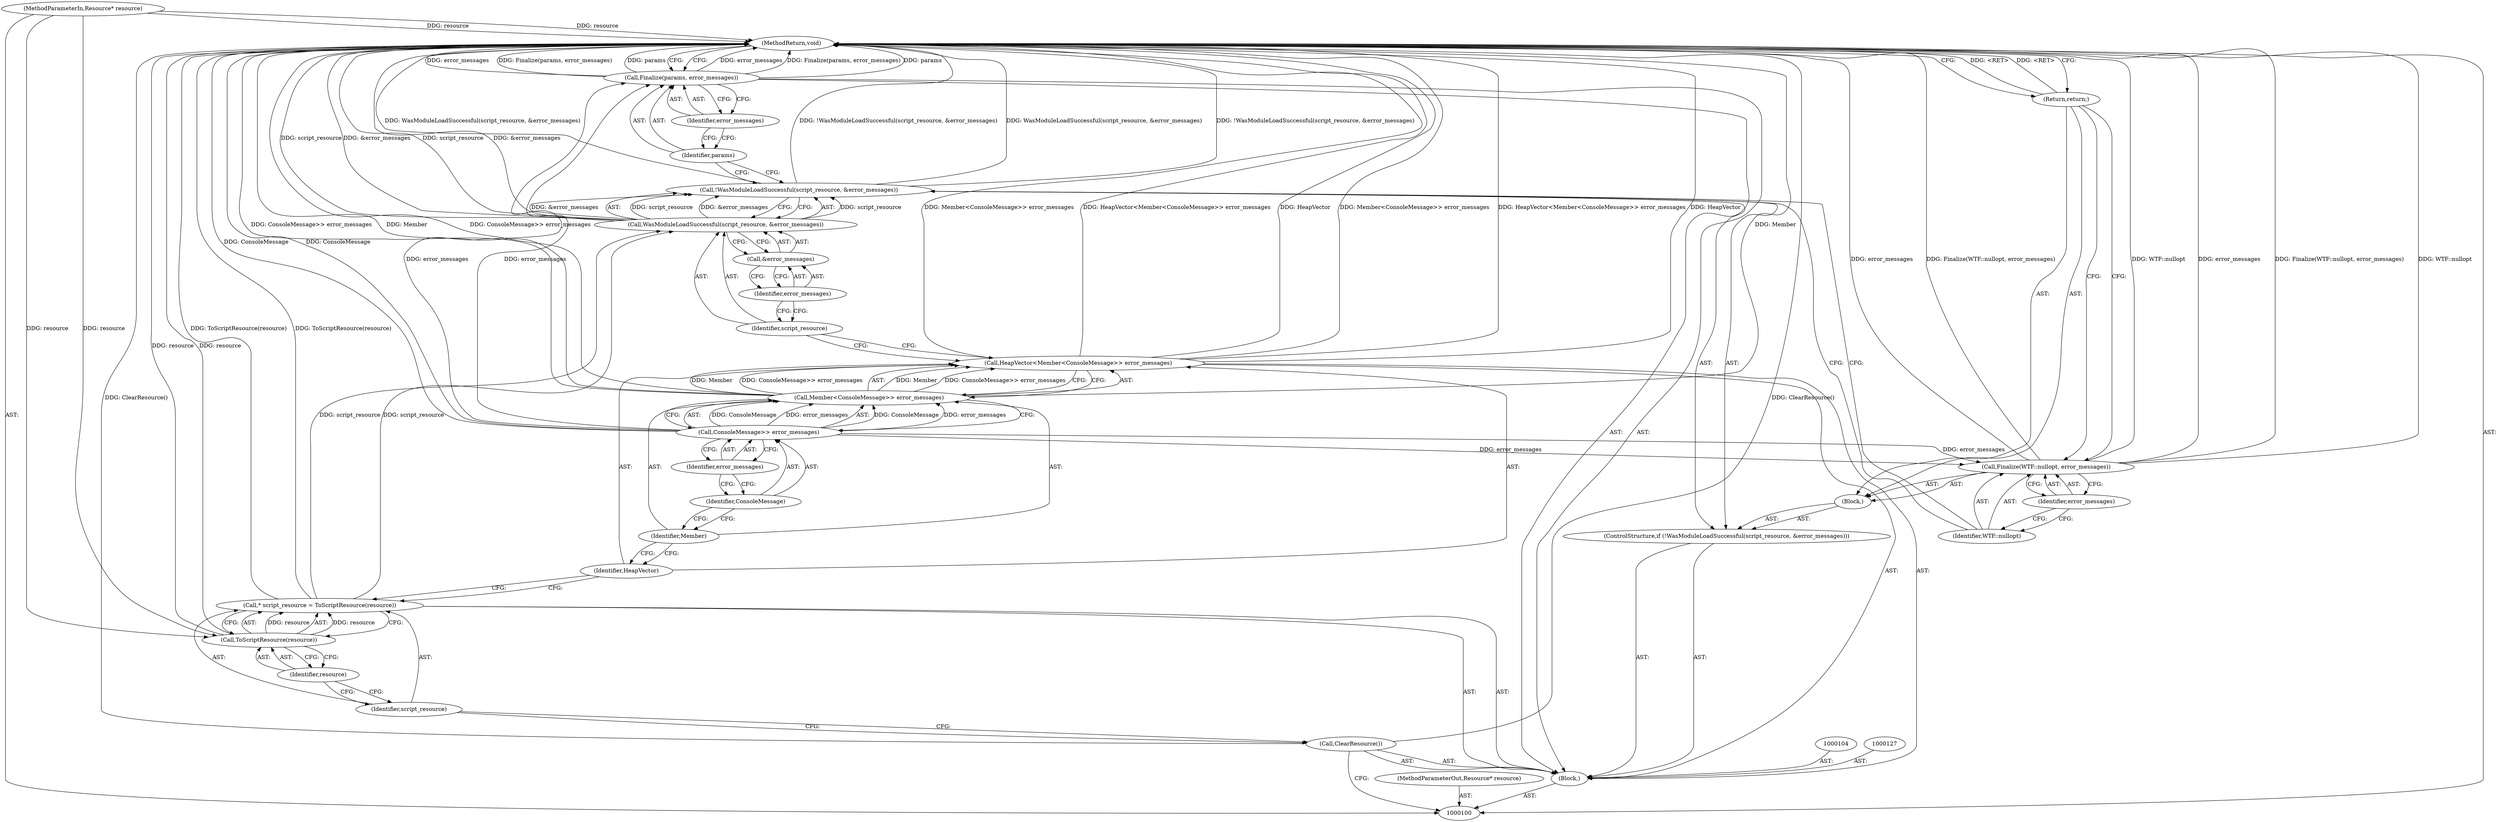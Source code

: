 digraph "0_Chrome_fad67a5b73639d7211b24fd9bdb242e82039b765" {
"1000131" [label="(MethodReturn,void)"];
"1000101" [label="(MethodParameterIn,Resource* resource)"];
"1000178" [label="(MethodParameterOut,Resource* resource)"];
"1000102" [label="(Block,)"];
"1000129" [label="(Identifier,params)"];
"1000130" [label="(Identifier,error_messages)"];
"1000128" [label="(Call,Finalize(params, error_messages))"];
"1000103" [label="(Call,ClearResource())"];
"1000105" [label="(Call,* script_resource = ToScriptResource(resource))"];
"1000106" [label="(Identifier,script_resource)"];
"1000107" [label="(Call,ToScriptResource(resource))"];
"1000108" [label="(Identifier,resource)"];
"1000111" [label="(Call,Member<ConsoleMessage>> error_messages)"];
"1000112" [label="(Identifier,Member)"];
"1000109" [label="(Call,HeapVector<Member<ConsoleMessage>> error_messages)"];
"1000110" [label="(Identifier,HeapVector)"];
"1000113" [label="(Call,ConsoleMessage>> error_messages)"];
"1000114" [label="(Identifier,ConsoleMessage)"];
"1000115" [label="(Identifier,error_messages)"];
"1000116" [label="(ControlStructure,if (!WasModuleLoadSuccessful(script_resource, &error_messages)))"];
"1000119" [label="(Identifier,script_resource)"];
"1000120" [label="(Call,&error_messages)"];
"1000121" [label="(Identifier,error_messages)"];
"1000117" [label="(Call,!WasModuleLoadSuccessful(script_resource, &error_messages))"];
"1000122" [label="(Block,)"];
"1000118" [label="(Call,WasModuleLoadSuccessful(script_resource, &error_messages))"];
"1000124" [label="(Identifier,WTF::nullopt)"];
"1000125" [label="(Identifier,error_messages)"];
"1000123" [label="(Call,Finalize(WTF::nullopt, error_messages))"];
"1000126" [label="(Return,return;)"];
"1000131" -> "1000100"  [label="AST: "];
"1000131" -> "1000126"  [label="CFG: "];
"1000131" -> "1000128"  [label="CFG: "];
"1000126" -> "1000131"  [label="DDG: <RET>"];
"1000117" -> "1000131"  [label="DDG: !WasModuleLoadSuccessful(script_resource, &error_messages)"];
"1000117" -> "1000131"  [label="DDG: WasModuleLoadSuccessful(script_resource, &error_messages)"];
"1000128" -> "1000131"  [label="DDG: error_messages"];
"1000128" -> "1000131"  [label="DDG: Finalize(params, error_messages)"];
"1000128" -> "1000131"  [label="DDG: params"];
"1000123" -> "1000131"  [label="DDG: error_messages"];
"1000123" -> "1000131"  [label="DDG: Finalize(WTF::nullopt, error_messages)"];
"1000123" -> "1000131"  [label="DDG: WTF::nullopt"];
"1000107" -> "1000131"  [label="DDG: resource"];
"1000105" -> "1000131"  [label="DDG: ToScriptResource(resource)"];
"1000113" -> "1000131"  [label="DDG: ConsoleMessage"];
"1000111" -> "1000131"  [label="DDG: Member"];
"1000111" -> "1000131"  [label="DDG: ConsoleMessage>> error_messages"];
"1000118" -> "1000131"  [label="DDG: script_resource"];
"1000118" -> "1000131"  [label="DDG: &error_messages"];
"1000109" -> "1000131"  [label="DDG: Member<ConsoleMessage>> error_messages"];
"1000109" -> "1000131"  [label="DDG: HeapVector<Member<ConsoleMessage>> error_messages"];
"1000109" -> "1000131"  [label="DDG: HeapVector"];
"1000103" -> "1000131"  [label="DDG: ClearResource()"];
"1000101" -> "1000131"  [label="DDG: resource"];
"1000101" -> "1000100"  [label="AST: "];
"1000101" -> "1000131"  [label="DDG: resource"];
"1000101" -> "1000107"  [label="DDG: resource"];
"1000178" -> "1000100"  [label="AST: "];
"1000102" -> "1000100"  [label="AST: "];
"1000103" -> "1000102"  [label="AST: "];
"1000104" -> "1000102"  [label="AST: "];
"1000105" -> "1000102"  [label="AST: "];
"1000109" -> "1000102"  [label="AST: "];
"1000116" -> "1000102"  [label="AST: "];
"1000127" -> "1000102"  [label="AST: "];
"1000128" -> "1000102"  [label="AST: "];
"1000129" -> "1000128"  [label="AST: "];
"1000129" -> "1000117"  [label="CFG: "];
"1000130" -> "1000129"  [label="CFG: "];
"1000130" -> "1000128"  [label="AST: "];
"1000130" -> "1000129"  [label="CFG: "];
"1000128" -> "1000130"  [label="CFG: "];
"1000128" -> "1000102"  [label="AST: "];
"1000128" -> "1000130"  [label="CFG: "];
"1000129" -> "1000128"  [label="AST: "];
"1000130" -> "1000128"  [label="AST: "];
"1000131" -> "1000128"  [label="CFG: "];
"1000128" -> "1000131"  [label="DDG: error_messages"];
"1000128" -> "1000131"  [label="DDG: Finalize(params, error_messages)"];
"1000128" -> "1000131"  [label="DDG: params"];
"1000113" -> "1000128"  [label="DDG: error_messages"];
"1000103" -> "1000102"  [label="AST: "];
"1000103" -> "1000100"  [label="CFG: "];
"1000106" -> "1000103"  [label="CFG: "];
"1000103" -> "1000131"  [label="DDG: ClearResource()"];
"1000105" -> "1000102"  [label="AST: "];
"1000105" -> "1000107"  [label="CFG: "];
"1000106" -> "1000105"  [label="AST: "];
"1000107" -> "1000105"  [label="AST: "];
"1000110" -> "1000105"  [label="CFG: "];
"1000105" -> "1000131"  [label="DDG: ToScriptResource(resource)"];
"1000107" -> "1000105"  [label="DDG: resource"];
"1000105" -> "1000118"  [label="DDG: script_resource"];
"1000106" -> "1000105"  [label="AST: "];
"1000106" -> "1000103"  [label="CFG: "];
"1000108" -> "1000106"  [label="CFG: "];
"1000107" -> "1000105"  [label="AST: "];
"1000107" -> "1000108"  [label="CFG: "];
"1000108" -> "1000107"  [label="AST: "];
"1000105" -> "1000107"  [label="CFG: "];
"1000107" -> "1000131"  [label="DDG: resource"];
"1000107" -> "1000105"  [label="DDG: resource"];
"1000101" -> "1000107"  [label="DDG: resource"];
"1000108" -> "1000107"  [label="AST: "];
"1000108" -> "1000106"  [label="CFG: "];
"1000107" -> "1000108"  [label="CFG: "];
"1000111" -> "1000109"  [label="AST: "];
"1000111" -> "1000113"  [label="CFG: "];
"1000112" -> "1000111"  [label="AST: "];
"1000113" -> "1000111"  [label="AST: "];
"1000109" -> "1000111"  [label="CFG: "];
"1000111" -> "1000131"  [label="DDG: Member"];
"1000111" -> "1000131"  [label="DDG: ConsoleMessage>> error_messages"];
"1000111" -> "1000109"  [label="DDG: Member"];
"1000111" -> "1000109"  [label="DDG: ConsoleMessage>> error_messages"];
"1000113" -> "1000111"  [label="DDG: ConsoleMessage"];
"1000113" -> "1000111"  [label="DDG: error_messages"];
"1000112" -> "1000111"  [label="AST: "];
"1000112" -> "1000110"  [label="CFG: "];
"1000114" -> "1000112"  [label="CFG: "];
"1000109" -> "1000102"  [label="AST: "];
"1000109" -> "1000111"  [label="CFG: "];
"1000110" -> "1000109"  [label="AST: "];
"1000111" -> "1000109"  [label="AST: "];
"1000119" -> "1000109"  [label="CFG: "];
"1000109" -> "1000131"  [label="DDG: Member<ConsoleMessage>> error_messages"];
"1000109" -> "1000131"  [label="DDG: HeapVector<Member<ConsoleMessage>> error_messages"];
"1000109" -> "1000131"  [label="DDG: HeapVector"];
"1000111" -> "1000109"  [label="DDG: Member"];
"1000111" -> "1000109"  [label="DDG: ConsoleMessage>> error_messages"];
"1000110" -> "1000109"  [label="AST: "];
"1000110" -> "1000105"  [label="CFG: "];
"1000112" -> "1000110"  [label="CFG: "];
"1000113" -> "1000111"  [label="AST: "];
"1000113" -> "1000115"  [label="CFG: "];
"1000114" -> "1000113"  [label="AST: "];
"1000115" -> "1000113"  [label="AST: "];
"1000111" -> "1000113"  [label="CFG: "];
"1000113" -> "1000131"  [label="DDG: ConsoleMessage"];
"1000113" -> "1000111"  [label="DDG: ConsoleMessage"];
"1000113" -> "1000111"  [label="DDG: error_messages"];
"1000113" -> "1000123"  [label="DDG: error_messages"];
"1000113" -> "1000128"  [label="DDG: error_messages"];
"1000114" -> "1000113"  [label="AST: "];
"1000114" -> "1000112"  [label="CFG: "];
"1000115" -> "1000114"  [label="CFG: "];
"1000115" -> "1000113"  [label="AST: "];
"1000115" -> "1000114"  [label="CFG: "];
"1000113" -> "1000115"  [label="CFG: "];
"1000116" -> "1000102"  [label="AST: "];
"1000117" -> "1000116"  [label="AST: "];
"1000122" -> "1000116"  [label="AST: "];
"1000119" -> "1000118"  [label="AST: "];
"1000119" -> "1000109"  [label="CFG: "];
"1000121" -> "1000119"  [label="CFG: "];
"1000120" -> "1000118"  [label="AST: "];
"1000120" -> "1000121"  [label="CFG: "];
"1000121" -> "1000120"  [label="AST: "];
"1000118" -> "1000120"  [label="CFG: "];
"1000121" -> "1000120"  [label="AST: "];
"1000121" -> "1000119"  [label="CFG: "];
"1000120" -> "1000121"  [label="CFG: "];
"1000117" -> "1000116"  [label="AST: "];
"1000117" -> "1000118"  [label="CFG: "];
"1000118" -> "1000117"  [label="AST: "];
"1000124" -> "1000117"  [label="CFG: "];
"1000129" -> "1000117"  [label="CFG: "];
"1000117" -> "1000131"  [label="DDG: !WasModuleLoadSuccessful(script_resource, &error_messages)"];
"1000117" -> "1000131"  [label="DDG: WasModuleLoadSuccessful(script_resource, &error_messages)"];
"1000118" -> "1000117"  [label="DDG: script_resource"];
"1000118" -> "1000117"  [label="DDG: &error_messages"];
"1000122" -> "1000116"  [label="AST: "];
"1000123" -> "1000122"  [label="AST: "];
"1000126" -> "1000122"  [label="AST: "];
"1000118" -> "1000117"  [label="AST: "];
"1000118" -> "1000120"  [label="CFG: "];
"1000119" -> "1000118"  [label="AST: "];
"1000120" -> "1000118"  [label="AST: "];
"1000117" -> "1000118"  [label="CFG: "];
"1000118" -> "1000131"  [label="DDG: script_resource"];
"1000118" -> "1000131"  [label="DDG: &error_messages"];
"1000118" -> "1000117"  [label="DDG: script_resource"];
"1000118" -> "1000117"  [label="DDG: &error_messages"];
"1000105" -> "1000118"  [label="DDG: script_resource"];
"1000124" -> "1000123"  [label="AST: "];
"1000124" -> "1000117"  [label="CFG: "];
"1000125" -> "1000124"  [label="CFG: "];
"1000125" -> "1000123"  [label="AST: "];
"1000125" -> "1000124"  [label="CFG: "];
"1000123" -> "1000125"  [label="CFG: "];
"1000123" -> "1000122"  [label="AST: "];
"1000123" -> "1000125"  [label="CFG: "];
"1000124" -> "1000123"  [label="AST: "];
"1000125" -> "1000123"  [label="AST: "];
"1000126" -> "1000123"  [label="CFG: "];
"1000123" -> "1000131"  [label="DDG: error_messages"];
"1000123" -> "1000131"  [label="DDG: Finalize(WTF::nullopt, error_messages)"];
"1000123" -> "1000131"  [label="DDG: WTF::nullopt"];
"1000113" -> "1000123"  [label="DDG: error_messages"];
"1000126" -> "1000122"  [label="AST: "];
"1000126" -> "1000123"  [label="CFG: "];
"1000131" -> "1000126"  [label="CFG: "];
"1000126" -> "1000131"  [label="DDG: <RET>"];
}
